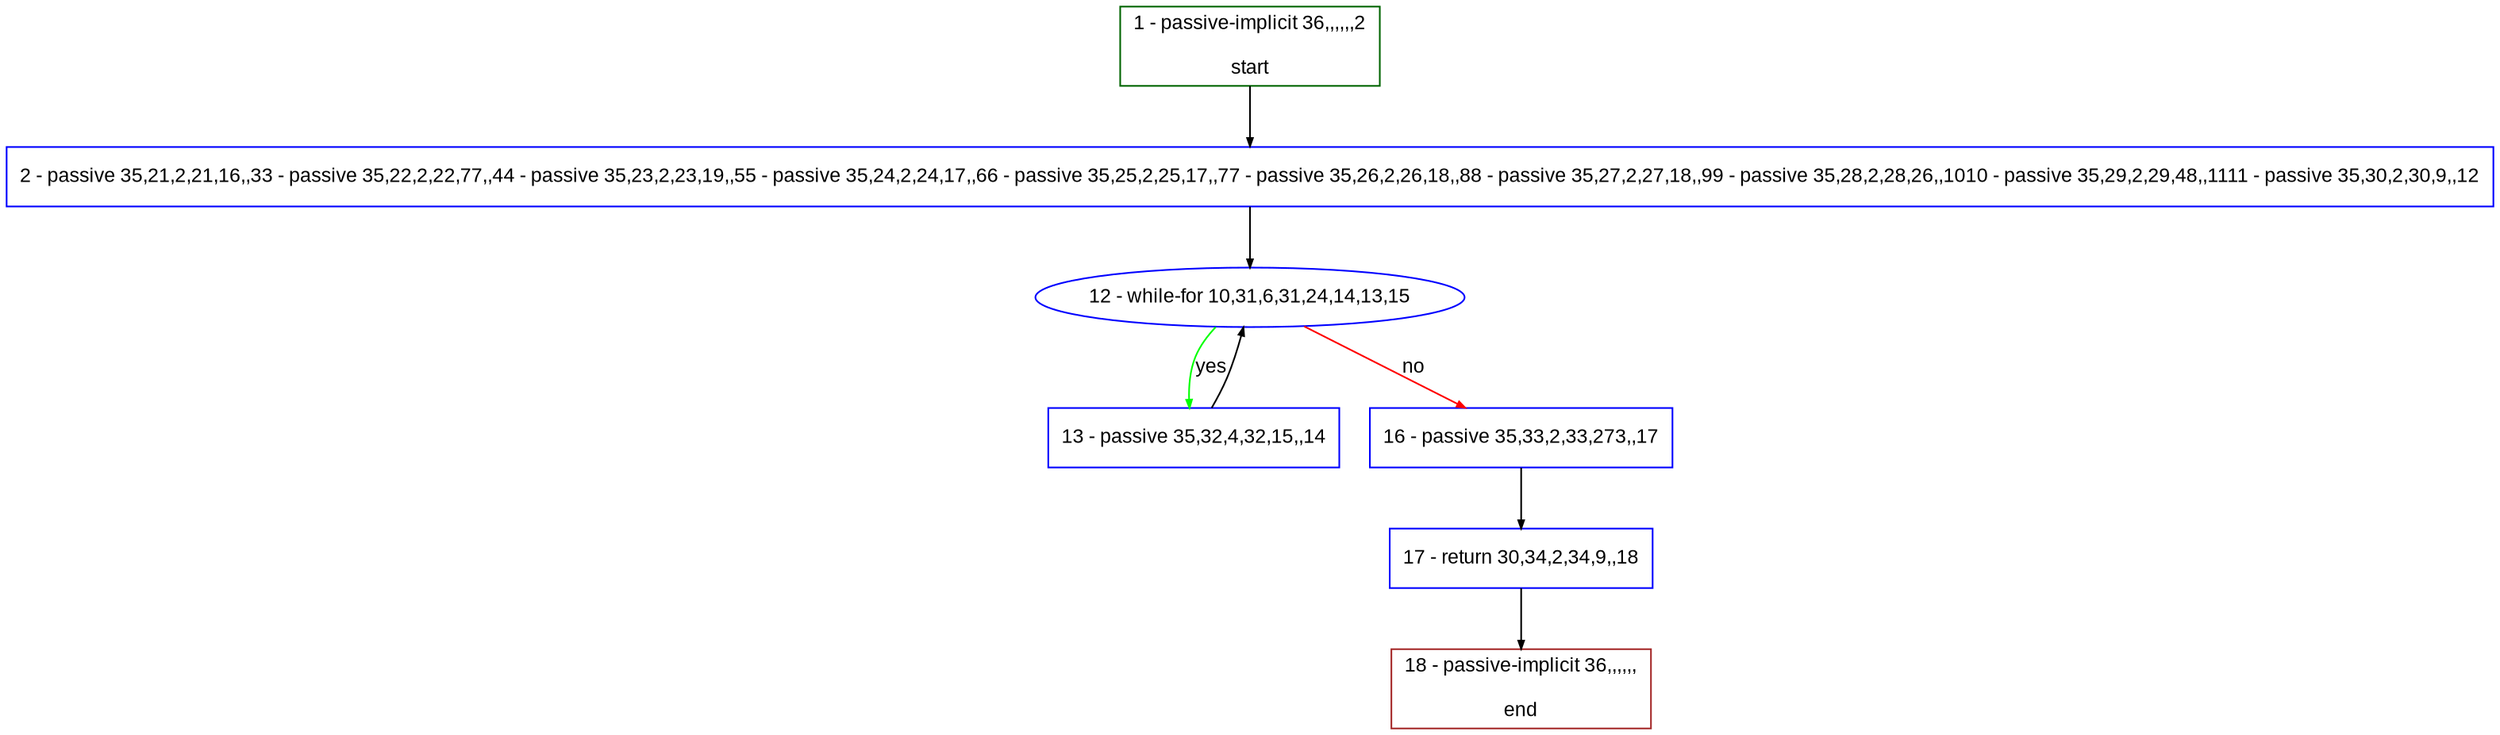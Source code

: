digraph "" {
  graph [pack="true", label="", fontsize="12", packmode="clust", fontname="Arial", fillcolor="#FFFFCC", bgcolor="white", style="rounded,filled", compound="true"];
  node [node_initialized="no", label="", color="grey", fontsize="12", fillcolor="white", fontname="Arial", style="filled", shape="rectangle", compound="true", fixedsize="false"];
  edge [fontcolor="black", arrowhead="normal", arrowtail="none", arrowsize="0.5", ltail="", label="", color="black", fontsize="12", lhead="", fontname="Arial", dir="forward", compound="true"];
  __N1 [label="2 - passive 35,21,2,21,16,,33 - passive 35,22,2,22,77,,44 - passive 35,23,2,23,19,,55 - passive 35,24,2,24,17,,66 - passive 35,25,2,25,17,,77 - passive 35,26,2,26,18,,88 - passive 35,27,2,27,18,,99 - passive 35,28,2,28,26,,1010 - passive 35,29,2,29,48,,1111 - passive 35,30,2,30,9,,12", color="#0000ff", fillcolor="#ffffff", style="filled", shape="box"];
  __N2 [label="1 - passive-implicit 36,,,,,,2\n\nstart", color="#006400", fillcolor="#ffffff", style="filled", shape="box"];
  __N3 [label="12 - while-for 10,31,6,31,24,14,13,15", color="#0000ff", fillcolor="#ffffff", style="filled", shape="oval"];
  __N4 [label="13 - passive 35,32,4,32,15,,14", color="#0000ff", fillcolor="#ffffff", style="filled", shape="box"];
  __N5 [label="16 - passive 35,33,2,33,273,,17", color="#0000ff", fillcolor="#ffffff", style="filled", shape="box"];
  __N6 [label="17 - return 30,34,2,34,9,,18", color="#0000ff", fillcolor="#ffffff", style="filled", shape="box"];
  __N7 [label="18 - passive-implicit 36,,,,,,\n\nend", color="#a52a2a", fillcolor="#ffffff", style="filled", shape="box"];
  __N2 -> __N1 [arrowhead="normal", arrowtail="none", color="#000000", label="", dir="forward"];
  __N1 -> __N3 [arrowhead="normal", arrowtail="none", color="#000000", label="", dir="forward"];
  __N3 -> __N4 [arrowhead="normal", arrowtail="none", color="#00ff00", label="yes", dir="forward"];
  __N4 -> __N3 [arrowhead="normal", arrowtail="none", color="#000000", label="", dir="forward"];
  __N3 -> __N5 [arrowhead="normal", arrowtail="none", color="#ff0000", label="no", dir="forward"];
  __N5 -> __N6 [arrowhead="normal", arrowtail="none", color="#000000", label="", dir="forward"];
  __N6 -> __N7 [arrowhead="normal", arrowtail="none", color="#000000", label="", dir="forward"];
}
